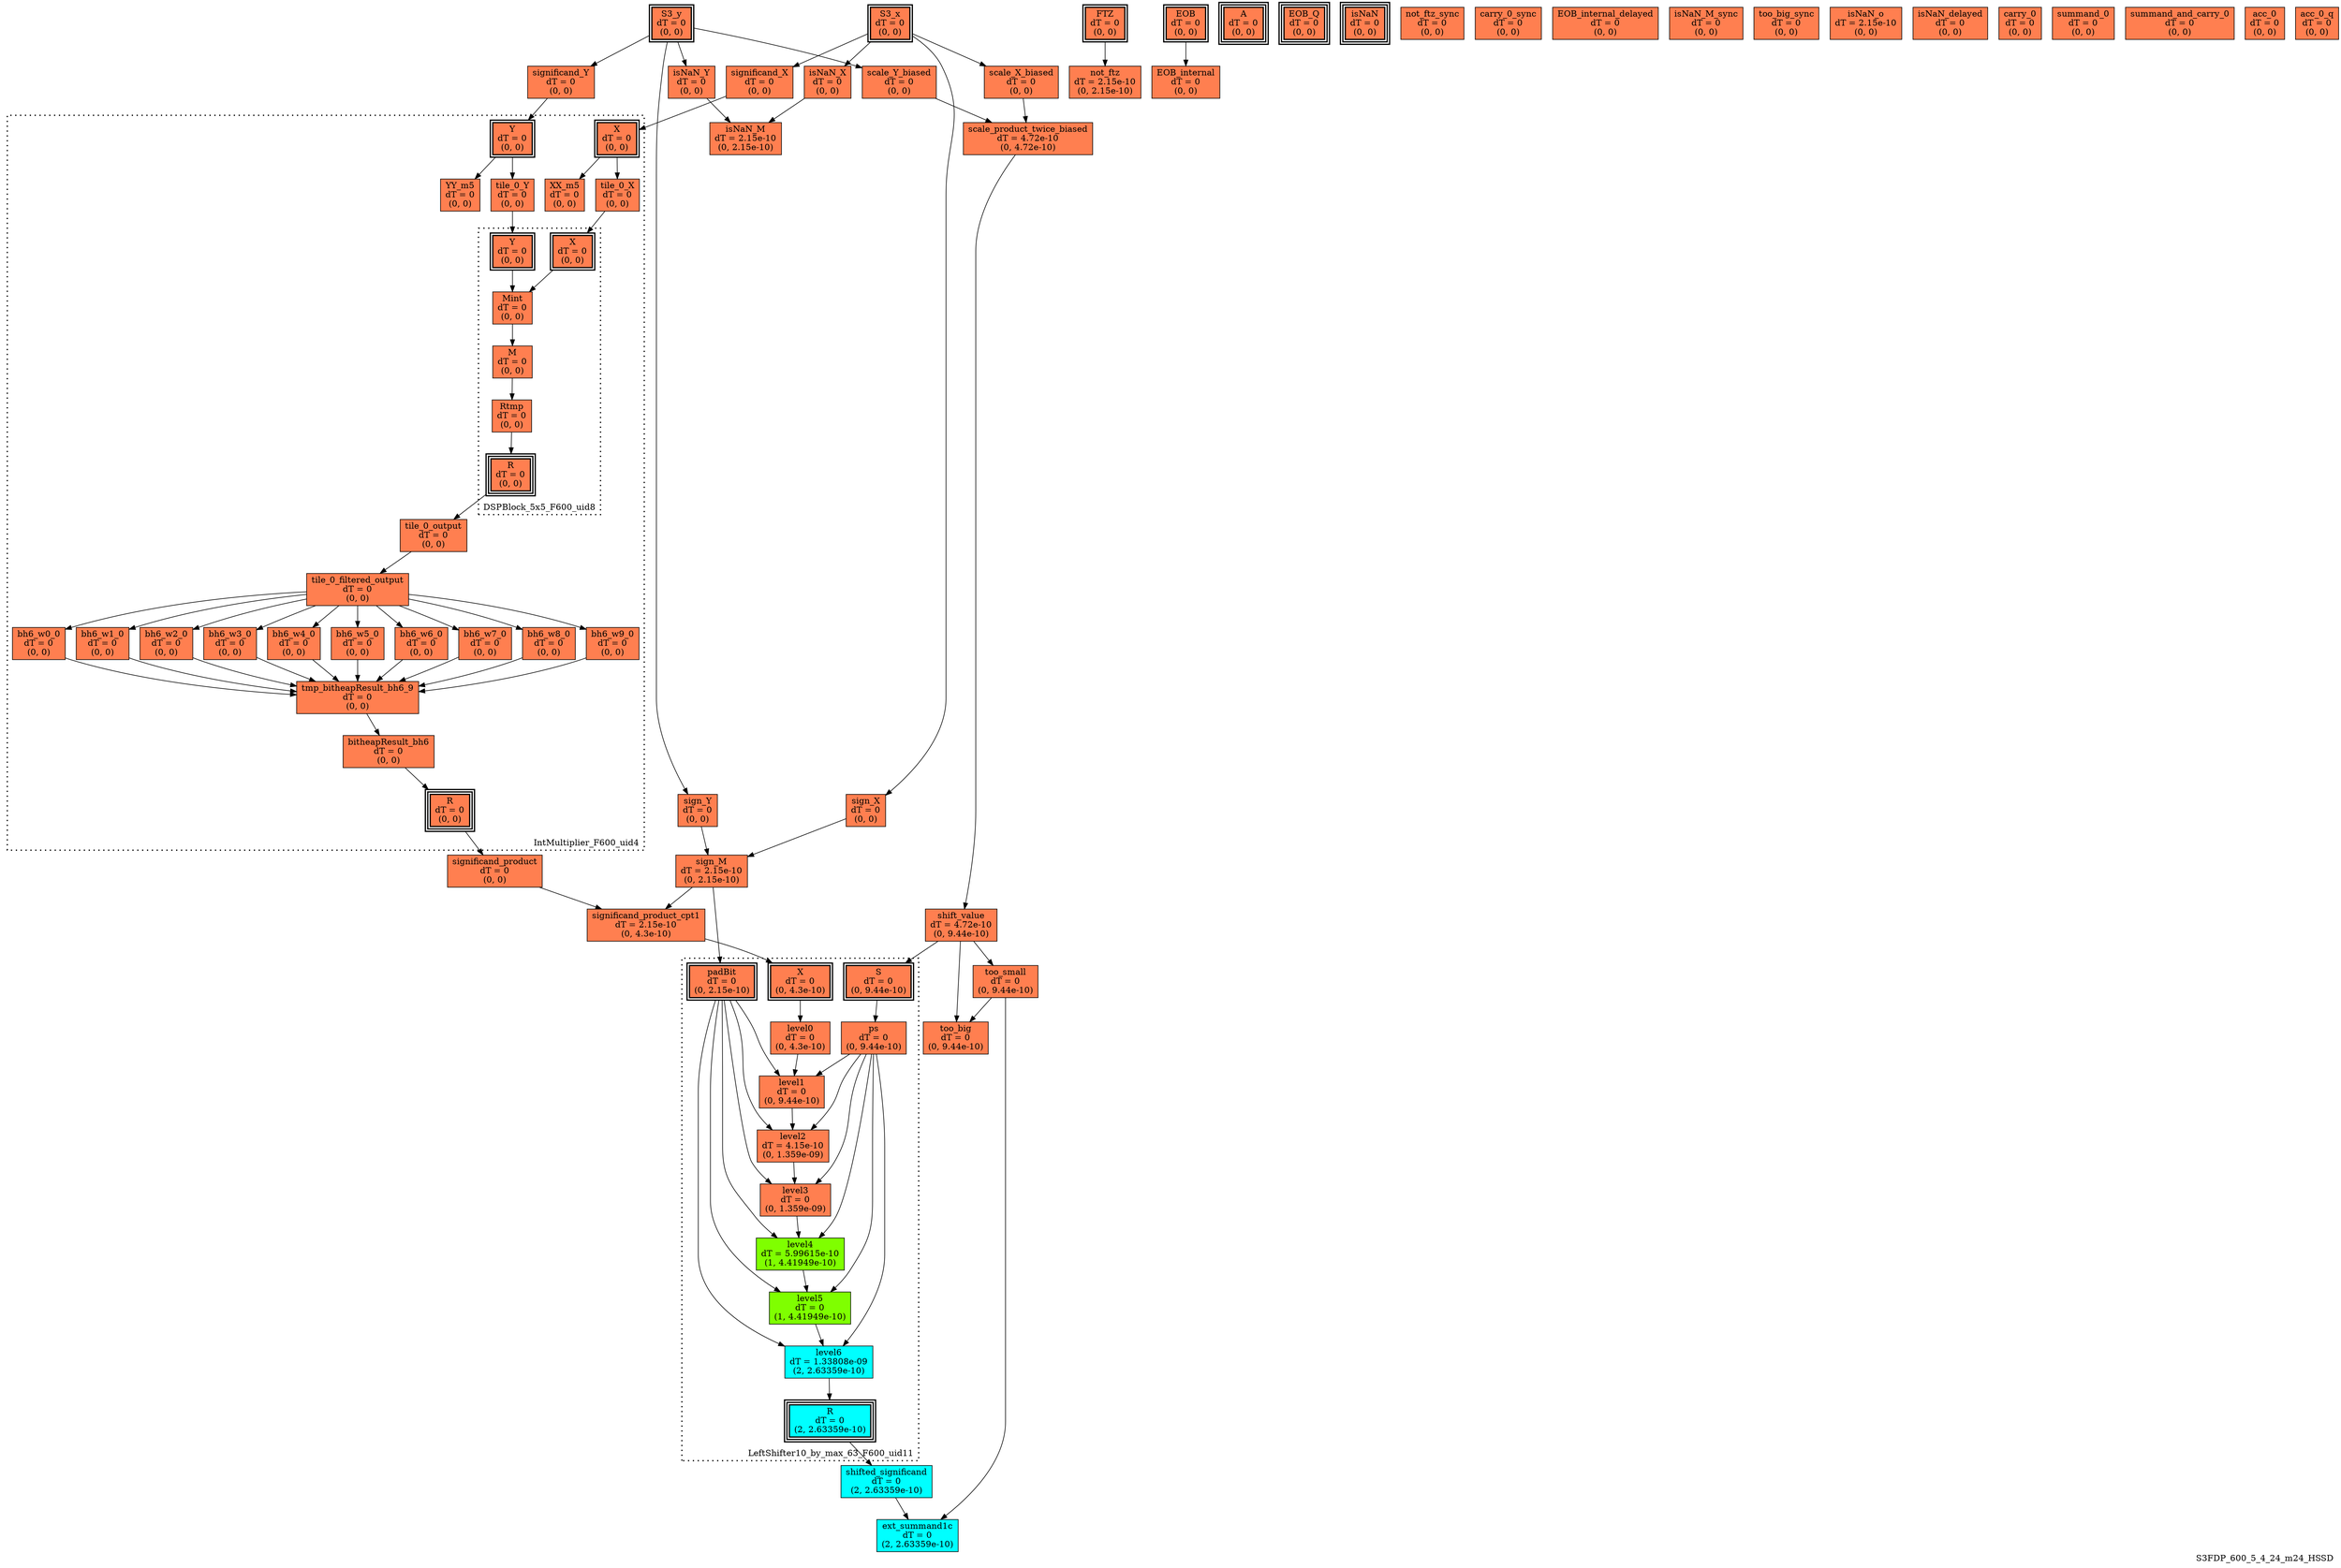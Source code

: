 digraph S3FDP_600_5_4_24_m24_HSSD
{
	//graph drawing options
	label=S3FDP_600_5_4_24_m24_HSSD;
	labelloc=bottom;
	labeljust=right;
	ratio=auto;
	nodesep=0.25;
	ranksep=0.5;

	//input/output signals of operator S3FDP_600_5_4_24_m24_HSSD
	S3_x__S3FDP_600_5_4_24_m24_HSSD [ label="S3_x\ndT = 0\n(0, 0)", shape=box, color=black, style="bold, filled", fillcolor=coral, peripheries=2 ];
	S3_y__S3FDP_600_5_4_24_m24_HSSD [ label="S3_y\ndT = 0\n(0, 0)", shape=box, color=black, style="bold, filled", fillcolor=coral, peripheries=2 ];
	FTZ__S3FDP_600_5_4_24_m24_HSSD [ label="FTZ\ndT = 0\n(0, 0)", shape=box, color=black, style="bold, filled", fillcolor=coral, peripheries=2 ];
	EOB__S3FDP_600_5_4_24_m24_HSSD [ label="EOB\ndT = 0\n(0, 0)", shape=box, color=black, style="bold, filled", fillcolor=coral, peripheries=2 ];
	A__S3FDP_600_5_4_24_m24_HSSD [ label="A\ndT = 0\n(0, 0)", shape=box, color=black, style="bold, filled", fillcolor=coral, peripheries=3 ];
	EOB_Q__S3FDP_600_5_4_24_m24_HSSD [ label="EOB_Q\ndT = 0\n(0, 0)", shape=box, color=black, style="bold, filled", fillcolor=coral, peripheries=3 ];
	isNaN__S3FDP_600_5_4_24_m24_HSSD [ label="isNaN\ndT = 0\n(0, 0)", shape=box, color=black, style="bold, filled", fillcolor=coral, peripheries=3 ];
	{rank=same S3_x__S3FDP_600_5_4_24_m24_HSSD, S3_y__S3FDP_600_5_4_24_m24_HSSD, FTZ__S3FDP_600_5_4_24_m24_HSSD, EOB__S3FDP_600_5_4_24_m24_HSSD};
	{rank=same A__S3FDP_600_5_4_24_m24_HSSD, EOB_Q__S3FDP_600_5_4_24_m24_HSSD, isNaN__S3FDP_600_5_4_24_m24_HSSD};
	//internal signals of operator S3FDP_600_5_4_24_m24_HSSD
	sign_X__S3FDP_600_5_4_24_m24_HSSD [ label="sign_X\ndT = 0\n(0, 0)", shape=box, color=black, style=filled, fillcolor=coral, peripheries=1 ];
	sign_Y__S3FDP_600_5_4_24_m24_HSSD [ label="sign_Y\ndT = 0\n(0, 0)", shape=box, color=black, style=filled, fillcolor=coral, peripheries=1 ];
	sign_M__S3FDP_600_5_4_24_m24_HSSD [ label="sign_M\ndT = 2.15e-10\n(0, 2.15e-10)", shape=box, color=black, style=filled, fillcolor=coral, peripheries=1 ];
	isNaN_X__S3FDP_600_5_4_24_m24_HSSD [ label="isNaN_X\ndT = 0\n(0, 0)", shape=box, color=black, style=filled, fillcolor=coral, peripheries=1 ];
	isNaN_Y__S3FDP_600_5_4_24_m24_HSSD [ label="isNaN_Y\ndT = 0\n(0, 0)", shape=box, color=black, style=filled, fillcolor=coral, peripheries=1 ];
	isNaN_M__S3FDP_600_5_4_24_m24_HSSD [ label="isNaN_M\ndT = 2.15e-10\n(0, 2.15e-10)", shape=box, color=black, style=filled, fillcolor=coral, peripheries=1 ];
	significand_X__S3FDP_600_5_4_24_m24_HSSD [ label="significand_X\ndT = 0\n(0, 0)", shape=box, color=black, style=filled, fillcolor=coral, peripheries=1 ];
	significand_Y__S3FDP_600_5_4_24_m24_HSSD [ label="significand_Y\ndT = 0\n(0, 0)", shape=box, color=black, style=filled, fillcolor=coral, peripheries=1 ];
	significand_product__S3FDP_600_5_4_24_m24_HSSD [ label="significand_product\ndT = 0\n(0, 0)", shape=box, color=black, style=filled, fillcolor=coral, peripheries=1 ];
	scale_X_biased__S3FDP_600_5_4_24_m24_HSSD [ label="scale_X_biased\ndT = 0\n(0, 0)", shape=box, color=black, style=filled, fillcolor=coral, peripheries=1 ];
	scale_Y_biased__S3FDP_600_5_4_24_m24_HSSD [ label="scale_Y_biased\ndT = 0\n(0, 0)", shape=box, color=black, style=filled, fillcolor=coral, peripheries=1 ];
	scale_product_twice_biased__S3FDP_600_5_4_24_m24_HSSD [ label="scale_product_twice_biased\ndT = 4.72e-10\n(0, 4.72e-10)", shape=box, color=black, style=filled, fillcolor=coral, peripheries=1 ];
	significand_product_cpt1__S3FDP_600_5_4_24_m24_HSSD [ label="significand_product_cpt1\ndT = 2.15e-10\n(0, 4.3e-10)", shape=box, color=black, style=filled, fillcolor=coral, peripheries=1 ];
	shift_value__S3FDP_600_5_4_24_m24_HSSD [ label="shift_value\ndT = 4.72e-10\n(0, 9.44e-10)", shape=box, color=black, style=filled, fillcolor=coral, peripheries=1 ];
	shifted_significand__S3FDP_600_5_4_24_m24_HSSD [ label="shifted_significand\ndT = 0\n(2, 2.63359e-10)", shape=box, color=black, style=filled, fillcolor=cyan, peripheries=1 ];
	too_small__S3FDP_600_5_4_24_m24_HSSD [ label="too_small\ndT = 0\n(0, 9.44e-10)", shape=box, color=black, style=filled, fillcolor=coral, peripheries=1 ];
	too_big__S3FDP_600_5_4_24_m24_HSSD [ label="too_big\ndT = 0\n(0, 9.44e-10)", shape=box, color=black, style=filled, fillcolor=coral, peripheries=1 ];
	ext_summand1c__S3FDP_600_5_4_24_m24_HSSD [ label="ext_summand1c\ndT = 0\n(2, 2.63359e-10)", shape=box, color=black, style=filled, fillcolor=cyan, peripheries=1 ];
	not_ftz__S3FDP_600_5_4_24_m24_HSSD [ label="not_ftz\ndT = 2.15e-10\n(0, 2.15e-10)", shape=box, color=black, style=filled, fillcolor=coral, peripheries=1 ];
	EOB_internal__S3FDP_600_5_4_24_m24_HSSD [ label="EOB_internal\ndT = 0\n(0, 0)", shape=box, color=black, style=filled, fillcolor=coral, peripheries=1 ];
	not_ftz_sync__S3FDP_600_5_4_24_m24_HSSD [ label="not_ftz_sync\ndT = 0\n(0, 0)", shape=box, color=black, style=filled, fillcolor=coral, peripheries=1 ];
	carry_0_sync__S3FDP_600_5_4_24_m24_HSSD [ label="carry_0_sync\ndT = 0\n(0, 0)", shape=box, color=black, style=filled, fillcolor=coral, peripheries=1 ];
	EOB_internal_delayed__S3FDP_600_5_4_24_m24_HSSD [ label="EOB_internal_delayed\ndT = 0\n(0, 0)", shape=box, color=black, style=filled, fillcolor=coral, peripheries=1 ];
	isNaN_M_sync__S3FDP_600_5_4_24_m24_HSSD [ label="isNaN_M_sync\ndT = 0\n(0, 0)", shape=box, color=black, style=filled, fillcolor=coral, peripheries=1 ];
	too_big_sync__S3FDP_600_5_4_24_m24_HSSD [ label="too_big_sync\ndT = 0\n(0, 0)", shape=box, color=black, style=filled, fillcolor=coral, peripheries=1 ];
	isNaN_o__S3FDP_600_5_4_24_m24_HSSD [ label="isNaN_o\ndT = 2.15e-10\n(0, 0)", shape=box, color=black, style=filled, fillcolor=coral, peripheries=1 ];
	isNaN_delayed__S3FDP_600_5_4_24_m24_HSSD [ label="isNaN_delayed\ndT = 0\n(0, 0)", shape=box, color=black, style=filled, fillcolor=coral, peripheries=1 ];
	carry_0__S3FDP_600_5_4_24_m24_HSSD [ label="carry_0\ndT = 0\n(0, 0)", shape=box, color=black, style=filled, fillcolor=coral, peripheries=1 ];
	summand_0__S3FDP_600_5_4_24_m24_HSSD [ label="summand_0\ndT = 0\n(0, 0)", shape=box, color=black, style=filled, fillcolor=coral, peripheries=1 ];
	summand_and_carry_0__S3FDP_600_5_4_24_m24_HSSD [ label="summand_and_carry_0\ndT = 0\n(0, 0)", shape=box, color=black, style=filled, fillcolor=coral, peripheries=1 ];
	acc_0__S3FDP_600_5_4_24_m24_HSSD [ label="acc_0\ndT = 0\n(0, 0)", shape=box, color=black, style=filled, fillcolor=coral, peripheries=1 ];
	acc_0_q__S3FDP_600_5_4_24_m24_HSSD [ label="acc_0_q\ndT = 0\n(0, 0)", shape=box, color=black, style=filled, fillcolor=coral, peripheries=1 ];

	//subcomponents of operator S3FDP_600_5_4_24_m24_HSSD

	subgraph cluster_IntMultiplier_F600_uid4
	{
		//graph drawing options
		label=IntMultiplier_F600_uid4;
		labelloc=bottom;
		labeljust=right;
		style="bold, dotted";
		ratio=auto;
		nodesep=0.25;
		ranksep=0.5;

		//input/output signals of operator IntMultiplier_F600_uid4
		X__IntMultiplier_F600_uid4 [ label="X\ndT = 0\n(0, 0)", shape=box, color=black, style="bold, filled", fillcolor=coral, peripheries=2 ];
		Y__IntMultiplier_F600_uid4 [ label="Y\ndT = 0\n(0, 0)", shape=box, color=black, style="bold, filled", fillcolor=coral, peripheries=2 ];
		R__IntMultiplier_F600_uid4 [ label="R\ndT = 0\n(0, 0)", shape=box, color=black, style="bold, filled", fillcolor=coral, peripheries=3 ];
		{rank=same X__IntMultiplier_F600_uid4, Y__IntMultiplier_F600_uid4};
		{rank=same R__IntMultiplier_F600_uid4};
		//internal signals of operator IntMultiplier_F600_uid4
		XX_m5__IntMultiplier_F600_uid4 [ label="XX_m5\ndT = 0\n(0, 0)", shape=box, color=black, style=filled, fillcolor=coral, peripheries=1 ];
		YY_m5__IntMultiplier_F600_uid4 [ label="YY_m5\ndT = 0\n(0, 0)", shape=box, color=black, style=filled, fillcolor=coral, peripheries=1 ];
		tile_0_X__IntMultiplier_F600_uid4 [ label="tile_0_X\ndT = 0\n(0, 0)", shape=box, color=black, style=filled, fillcolor=coral, peripheries=1 ];
		tile_0_Y__IntMultiplier_F600_uid4 [ label="tile_0_Y\ndT = 0\n(0, 0)", shape=box, color=black, style=filled, fillcolor=coral, peripheries=1 ];
		tile_0_output__IntMultiplier_F600_uid4 [ label="tile_0_output\ndT = 0\n(0, 0)", shape=box, color=black, style=filled, fillcolor=coral, peripheries=1 ];
		tile_0_filtered_output__IntMultiplier_F600_uid4 [ label="tile_0_filtered_output\ndT = 0\n(0, 0)", shape=box, color=black, style=filled, fillcolor=coral, peripheries=1 ];
		bh6_w0_0__IntMultiplier_F600_uid4 [ label="bh6_w0_0\ndT = 0\n(0, 0)", shape=box, color=black, style=filled, fillcolor=coral, peripheries=1 ];
		bh6_w1_0__IntMultiplier_F600_uid4 [ label="bh6_w1_0\ndT = 0\n(0, 0)", shape=box, color=black, style=filled, fillcolor=coral, peripheries=1 ];
		bh6_w2_0__IntMultiplier_F600_uid4 [ label="bh6_w2_0\ndT = 0\n(0, 0)", shape=box, color=black, style=filled, fillcolor=coral, peripheries=1 ];
		bh6_w3_0__IntMultiplier_F600_uid4 [ label="bh6_w3_0\ndT = 0\n(0, 0)", shape=box, color=black, style=filled, fillcolor=coral, peripheries=1 ];
		bh6_w4_0__IntMultiplier_F600_uid4 [ label="bh6_w4_0\ndT = 0\n(0, 0)", shape=box, color=black, style=filled, fillcolor=coral, peripheries=1 ];
		bh6_w5_0__IntMultiplier_F600_uid4 [ label="bh6_w5_0\ndT = 0\n(0, 0)", shape=box, color=black, style=filled, fillcolor=coral, peripheries=1 ];
		bh6_w6_0__IntMultiplier_F600_uid4 [ label="bh6_w6_0\ndT = 0\n(0, 0)", shape=box, color=black, style=filled, fillcolor=coral, peripheries=1 ];
		bh6_w7_0__IntMultiplier_F600_uid4 [ label="bh6_w7_0\ndT = 0\n(0, 0)", shape=box, color=black, style=filled, fillcolor=coral, peripheries=1 ];
		bh6_w8_0__IntMultiplier_F600_uid4 [ label="bh6_w8_0\ndT = 0\n(0, 0)", shape=box, color=black, style=filled, fillcolor=coral, peripheries=1 ];
		bh6_w9_0__IntMultiplier_F600_uid4 [ label="bh6_w9_0\ndT = 0\n(0, 0)", shape=box, color=black, style=filled, fillcolor=coral, peripheries=1 ];
		tmp_bitheapResult_bh6_9__IntMultiplier_F600_uid4 [ label="tmp_bitheapResult_bh6_9\ndT = 0\n(0, 0)", shape=box, color=black, style=filled, fillcolor=coral, peripheries=1 ];
		bitheapResult_bh6__IntMultiplier_F600_uid4 [ label="bitheapResult_bh6\ndT = 0\n(0, 0)", shape=box, color=black, style=filled, fillcolor=coral, peripheries=1 ];

		//subcomponents of operator IntMultiplier_F600_uid4

		subgraph cluster_DSPBlock_5x5_F600_uid8
		{
			//graph drawing options
			label=DSPBlock_5x5_F600_uid8;
			labelloc=bottom;
			labeljust=right;
			style="bold, dotted";
			ratio=auto;
			nodesep=0.25;
			ranksep=0.5;

			//input/output signals of operator DSPBlock_5x5_F600_uid8
			X__DSPBlock_5x5_F600_uid8 [ label="X\ndT = 0\n(0, 0)", shape=box, color=black, style="bold, filled", fillcolor=coral, peripheries=2 ];
			Y__DSPBlock_5x5_F600_uid8 [ label="Y\ndT = 0\n(0, 0)", shape=box, color=black, style="bold, filled", fillcolor=coral, peripheries=2 ];
			R__DSPBlock_5x5_F600_uid8 [ label="R\ndT = 0\n(0, 0)", shape=box, color=black, style="bold, filled", fillcolor=coral, peripheries=3 ];
			{rank=same X__DSPBlock_5x5_F600_uid8, Y__DSPBlock_5x5_F600_uid8};
			{rank=same R__DSPBlock_5x5_F600_uid8};
			//internal signals of operator DSPBlock_5x5_F600_uid8
			Mint__DSPBlock_5x5_F600_uid8 [ label="Mint\ndT = 0\n(0, 0)", shape=box, color=black, style=filled, fillcolor=coral, peripheries=1 ];
			M__DSPBlock_5x5_F600_uid8 [ label="M\ndT = 0\n(0, 0)", shape=box, color=black, style=filled, fillcolor=coral, peripheries=1 ];
			Rtmp__DSPBlock_5x5_F600_uid8 [ label="Rtmp\ndT = 0\n(0, 0)", shape=box, color=black, style=filled, fillcolor=coral, peripheries=1 ];

			//subcomponents of operator DSPBlock_5x5_F600_uid8

			//input and internal signal connections of operator DSPBlock_5x5_F600_uid8
			X__DSPBlock_5x5_F600_uid8 -> Mint__DSPBlock_5x5_F600_uid8 [ arrowhead=normal, arrowsize=1.0, arrowtail=normal, color=black, dir=forward  ];
			Y__DSPBlock_5x5_F600_uid8 -> Mint__DSPBlock_5x5_F600_uid8 [ arrowhead=normal, arrowsize=1.0, arrowtail=normal, color=black, dir=forward  ];
			Mint__DSPBlock_5x5_F600_uid8 -> M__DSPBlock_5x5_F600_uid8 [ arrowhead=normal, arrowsize=1.0, arrowtail=normal, color=black, dir=forward  ];
			M__DSPBlock_5x5_F600_uid8 -> Rtmp__DSPBlock_5x5_F600_uid8 [ arrowhead=normal, arrowsize=1.0, arrowtail=normal, color=black, dir=forward  ];
			Rtmp__DSPBlock_5x5_F600_uid8 -> R__DSPBlock_5x5_F600_uid8 [ arrowhead=normal, arrowsize=1.0, arrowtail=normal, color=black, dir=forward  ];
		}

			//output signal connections of operator DSPBlock_5x5_F600_uid8
			R__DSPBlock_5x5_F600_uid8 -> tile_0_output__IntMultiplier_F600_uid4 [ arrowhead=normal, arrowsize=1.0, arrowtail=normal, color=black, dir=forward  ];

		//input and internal signal connections of operator IntMultiplier_F600_uid4
		X__IntMultiplier_F600_uid4 -> XX_m5__IntMultiplier_F600_uid4 [ arrowhead=normal, arrowsize=1.0, arrowtail=normal, color=black, dir=forward  ];
		X__IntMultiplier_F600_uid4 -> tile_0_X__IntMultiplier_F600_uid4 [ arrowhead=normal, arrowsize=1.0, arrowtail=normal, color=black, dir=forward  ];
		Y__IntMultiplier_F600_uid4 -> YY_m5__IntMultiplier_F600_uid4 [ arrowhead=normal, arrowsize=1.0, arrowtail=normal, color=black, dir=forward  ];
		Y__IntMultiplier_F600_uid4 -> tile_0_Y__IntMultiplier_F600_uid4 [ arrowhead=normal, arrowsize=1.0, arrowtail=normal, color=black, dir=forward  ];
		tile_0_X__IntMultiplier_F600_uid4 -> X__DSPBlock_5x5_F600_uid8 [ arrowhead=normal, arrowsize=1.0, arrowtail=normal, color=black, dir=forward  ];
		tile_0_Y__IntMultiplier_F600_uid4 -> Y__DSPBlock_5x5_F600_uid8 [ arrowhead=normal, arrowsize=1.0, arrowtail=normal, color=black, dir=forward  ];
		tile_0_output__IntMultiplier_F600_uid4 -> tile_0_filtered_output__IntMultiplier_F600_uid4 [ arrowhead=normal, arrowsize=1.0, arrowtail=normal, color=black, dir=forward  ];
		tile_0_filtered_output__IntMultiplier_F600_uid4 -> bh6_w0_0__IntMultiplier_F600_uid4 [ arrowhead=normal, arrowsize=1.0, arrowtail=normal, color=black, dir=forward  ];
		tile_0_filtered_output__IntMultiplier_F600_uid4 -> bh6_w1_0__IntMultiplier_F600_uid4 [ arrowhead=normal, arrowsize=1.0, arrowtail=normal, color=black, dir=forward  ];
		tile_0_filtered_output__IntMultiplier_F600_uid4 -> bh6_w2_0__IntMultiplier_F600_uid4 [ arrowhead=normal, arrowsize=1.0, arrowtail=normal, color=black, dir=forward  ];
		tile_0_filtered_output__IntMultiplier_F600_uid4 -> bh6_w3_0__IntMultiplier_F600_uid4 [ arrowhead=normal, arrowsize=1.0, arrowtail=normal, color=black, dir=forward  ];
		tile_0_filtered_output__IntMultiplier_F600_uid4 -> bh6_w4_0__IntMultiplier_F600_uid4 [ arrowhead=normal, arrowsize=1.0, arrowtail=normal, color=black, dir=forward  ];
		tile_0_filtered_output__IntMultiplier_F600_uid4 -> bh6_w5_0__IntMultiplier_F600_uid4 [ arrowhead=normal, arrowsize=1.0, arrowtail=normal, color=black, dir=forward  ];
		tile_0_filtered_output__IntMultiplier_F600_uid4 -> bh6_w6_0__IntMultiplier_F600_uid4 [ arrowhead=normal, arrowsize=1.0, arrowtail=normal, color=black, dir=forward  ];
		tile_0_filtered_output__IntMultiplier_F600_uid4 -> bh6_w7_0__IntMultiplier_F600_uid4 [ arrowhead=normal, arrowsize=1.0, arrowtail=normal, color=black, dir=forward  ];
		tile_0_filtered_output__IntMultiplier_F600_uid4 -> bh6_w8_0__IntMultiplier_F600_uid4 [ arrowhead=normal, arrowsize=1.0, arrowtail=normal, color=black, dir=forward  ];
		tile_0_filtered_output__IntMultiplier_F600_uid4 -> bh6_w9_0__IntMultiplier_F600_uid4 [ arrowhead=normal, arrowsize=1.0, arrowtail=normal, color=black, dir=forward  ];
		bh6_w0_0__IntMultiplier_F600_uid4 -> tmp_bitheapResult_bh6_9__IntMultiplier_F600_uid4 [ arrowhead=normal, arrowsize=1.0, arrowtail=normal, color=black, dir=forward  ];
		bh6_w1_0__IntMultiplier_F600_uid4 -> tmp_bitheapResult_bh6_9__IntMultiplier_F600_uid4 [ arrowhead=normal, arrowsize=1.0, arrowtail=normal, color=black, dir=forward  ];
		bh6_w2_0__IntMultiplier_F600_uid4 -> tmp_bitheapResult_bh6_9__IntMultiplier_F600_uid4 [ arrowhead=normal, arrowsize=1.0, arrowtail=normal, color=black, dir=forward  ];
		bh6_w3_0__IntMultiplier_F600_uid4 -> tmp_bitheapResult_bh6_9__IntMultiplier_F600_uid4 [ arrowhead=normal, arrowsize=1.0, arrowtail=normal, color=black, dir=forward  ];
		bh6_w4_0__IntMultiplier_F600_uid4 -> tmp_bitheapResult_bh6_9__IntMultiplier_F600_uid4 [ arrowhead=normal, arrowsize=1.0, arrowtail=normal, color=black, dir=forward  ];
		bh6_w5_0__IntMultiplier_F600_uid4 -> tmp_bitheapResult_bh6_9__IntMultiplier_F600_uid4 [ arrowhead=normal, arrowsize=1.0, arrowtail=normal, color=black, dir=forward  ];
		bh6_w6_0__IntMultiplier_F600_uid4 -> tmp_bitheapResult_bh6_9__IntMultiplier_F600_uid4 [ arrowhead=normal, arrowsize=1.0, arrowtail=normal, color=black, dir=forward  ];
		bh6_w7_0__IntMultiplier_F600_uid4 -> tmp_bitheapResult_bh6_9__IntMultiplier_F600_uid4 [ arrowhead=normal, arrowsize=1.0, arrowtail=normal, color=black, dir=forward  ];
		bh6_w8_0__IntMultiplier_F600_uid4 -> tmp_bitheapResult_bh6_9__IntMultiplier_F600_uid4 [ arrowhead=normal, arrowsize=1.0, arrowtail=normal, color=black, dir=forward  ];
		bh6_w9_0__IntMultiplier_F600_uid4 -> tmp_bitheapResult_bh6_9__IntMultiplier_F600_uid4 [ arrowhead=normal, arrowsize=1.0, arrowtail=normal, color=black, dir=forward  ];
		tmp_bitheapResult_bh6_9__IntMultiplier_F600_uid4 -> bitheapResult_bh6__IntMultiplier_F600_uid4 [ arrowhead=normal, arrowsize=1.0, arrowtail=normal, color=black, dir=forward  ];
		bitheapResult_bh6__IntMultiplier_F600_uid4 -> R__IntMultiplier_F600_uid4 [ arrowhead=normal, arrowsize=1.0, arrowtail=normal, color=black, dir=forward  ];
	}

		//output signal connections of operator IntMultiplier_F600_uid4
		R__IntMultiplier_F600_uid4 -> significand_product__S3FDP_600_5_4_24_m24_HSSD [ arrowhead=normal, arrowsize=1.0, arrowtail=normal, color=black, dir=forward  ];

	subgraph cluster_LeftShifter10_by_max_63_F600_uid11
	{
		//graph drawing options
		label=LeftShifter10_by_max_63_F600_uid11;
		labelloc=bottom;
		labeljust=right;
		style="bold, dotted";
		ratio=auto;
		nodesep=0.25;
		ranksep=0.5;

		//input/output signals of operator LeftShifter10_by_max_63_F600_uid11
		X__LeftShifter10_by_max_63_F600_uid11 [ label="X\ndT = 0\n(0, 4.3e-10)", shape=box, color=black, style="bold, filled", fillcolor=coral, peripheries=2 ];
		S__LeftShifter10_by_max_63_F600_uid11 [ label="S\ndT = 0\n(0, 9.44e-10)", shape=box, color=black, style="bold, filled", fillcolor=coral, peripheries=2 ];
		padBit__LeftShifter10_by_max_63_F600_uid11 [ label="padBit\ndT = 0\n(0, 2.15e-10)", shape=box, color=black, style="bold, filled", fillcolor=coral, peripheries=2 ];
		R__LeftShifter10_by_max_63_F600_uid11 [ label="R\ndT = 0\n(2, 2.63359e-10)", shape=box, color=black, style="bold, filled", fillcolor=cyan, peripheries=3 ];
		{rank=same X__LeftShifter10_by_max_63_F600_uid11, S__LeftShifter10_by_max_63_F600_uid11, padBit__LeftShifter10_by_max_63_F600_uid11};
		{rank=same R__LeftShifter10_by_max_63_F600_uid11};
		//internal signals of operator LeftShifter10_by_max_63_F600_uid11
		ps__LeftShifter10_by_max_63_F600_uid11 [ label="ps\ndT = 0\n(0, 9.44e-10)", shape=box, color=black, style=filled, fillcolor=coral, peripheries=1 ];
		level0__LeftShifter10_by_max_63_F600_uid11 [ label="level0\ndT = 0\n(0, 4.3e-10)", shape=box, color=black, style=filled, fillcolor=coral, peripheries=1 ];
		level1__LeftShifter10_by_max_63_F600_uid11 [ label="level1\ndT = 0\n(0, 9.44e-10)", shape=box, color=black, style=filled, fillcolor=coral, peripheries=1 ];
		level2__LeftShifter10_by_max_63_F600_uid11 [ label="level2\ndT = 4.15e-10\n(0, 1.359e-09)", shape=box, color=black, style=filled, fillcolor=coral, peripheries=1 ];
		level3__LeftShifter10_by_max_63_F600_uid11 [ label="level3\ndT = 0\n(0, 1.359e-09)", shape=box, color=black, style=filled, fillcolor=coral, peripheries=1 ];
		level4__LeftShifter10_by_max_63_F600_uid11 [ label="level4\ndT = 5.99615e-10\n(1, 4.41949e-10)", shape=box, color=black, style=filled, fillcolor=chartreuse, peripheries=1 ];
		level5__LeftShifter10_by_max_63_F600_uid11 [ label="level5\ndT = 0\n(1, 4.41949e-10)", shape=box, color=black, style=filled, fillcolor=chartreuse, peripheries=1 ];
		level6__LeftShifter10_by_max_63_F600_uid11 [ label="level6\ndT = 1.33808e-09\n(2, 2.63359e-10)", shape=box, color=black, style=filled, fillcolor=cyan, peripheries=1 ];

		//subcomponents of operator LeftShifter10_by_max_63_F600_uid11

		//input and internal signal connections of operator LeftShifter10_by_max_63_F600_uid11
		X__LeftShifter10_by_max_63_F600_uid11 -> level0__LeftShifter10_by_max_63_F600_uid11 [ arrowhead=normal, arrowsize=1.0, arrowtail=normal, color=black, dir=forward  ];
		S__LeftShifter10_by_max_63_F600_uid11 -> ps__LeftShifter10_by_max_63_F600_uid11 [ arrowhead=normal, arrowsize=1.0, arrowtail=normal, color=black, dir=forward  ];
		padBit__LeftShifter10_by_max_63_F600_uid11 -> level1__LeftShifter10_by_max_63_F600_uid11 [ arrowhead=normal, arrowsize=1.0, arrowtail=normal, color=black, dir=forward  ];
		padBit__LeftShifter10_by_max_63_F600_uid11 -> level2__LeftShifter10_by_max_63_F600_uid11 [ arrowhead=normal, arrowsize=1.0, arrowtail=normal, color=black, dir=forward  ];
		padBit__LeftShifter10_by_max_63_F600_uid11 -> level3__LeftShifter10_by_max_63_F600_uid11 [ arrowhead=normal, arrowsize=1.0, arrowtail=normal, color=black, dir=forward  ];
		padBit__LeftShifter10_by_max_63_F600_uid11 -> level4__LeftShifter10_by_max_63_F600_uid11 [ arrowhead=normal, arrowsize=1.0, arrowtail=normal, color=black, dir=forward  ];
		padBit__LeftShifter10_by_max_63_F600_uid11 -> level5__LeftShifter10_by_max_63_F600_uid11 [ arrowhead=normal, arrowsize=1.0, arrowtail=normal, color=black, dir=forward  ];
		padBit__LeftShifter10_by_max_63_F600_uid11 -> level6__LeftShifter10_by_max_63_F600_uid11 [ arrowhead=normal, arrowsize=1.0, arrowtail=normal, color=black, dir=forward  ];
		ps__LeftShifter10_by_max_63_F600_uid11 -> level1__LeftShifter10_by_max_63_F600_uid11 [ arrowhead=normal, arrowsize=1.0, arrowtail=normal, color=black, dir=forward  ];
		ps__LeftShifter10_by_max_63_F600_uid11 -> level2__LeftShifter10_by_max_63_F600_uid11 [ arrowhead=normal, arrowsize=1.0, arrowtail=normal, color=black, dir=forward  ];
		ps__LeftShifter10_by_max_63_F600_uid11 -> level3__LeftShifter10_by_max_63_F600_uid11 [ arrowhead=normal, arrowsize=1.0, arrowtail=normal, color=black, dir=forward  ];
		ps__LeftShifter10_by_max_63_F600_uid11 -> level4__LeftShifter10_by_max_63_F600_uid11 [ arrowhead=normal, arrowsize=1.0, arrowtail=normal, color=black, dir=forward  ];
		ps__LeftShifter10_by_max_63_F600_uid11 -> level5__LeftShifter10_by_max_63_F600_uid11 [ arrowhead=normal, arrowsize=1.0, arrowtail=normal, color=black, dir=forward  ];
		ps__LeftShifter10_by_max_63_F600_uid11 -> level6__LeftShifter10_by_max_63_F600_uid11 [ arrowhead=normal, arrowsize=1.0, arrowtail=normal, color=black, dir=forward  ];
		level0__LeftShifter10_by_max_63_F600_uid11 -> level1__LeftShifter10_by_max_63_F600_uid11 [ arrowhead=normal, arrowsize=1.0, arrowtail=normal, color=black, dir=forward  ];
		level1__LeftShifter10_by_max_63_F600_uid11 -> level2__LeftShifter10_by_max_63_F600_uid11 [ arrowhead=normal, arrowsize=1.0, arrowtail=normal, color=black, dir=forward  ];
		level2__LeftShifter10_by_max_63_F600_uid11 -> level3__LeftShifter10_by_max_63_F600_uid11 [ arrowhead=normal, arrowsize=1.0, arrowtail=normal, color=black, dir=forward  ];
		level3__LeftShifter10_by_max_63_F600_uid11 -> level4__LeftShifter10_by_max_63_F600_uid11 [ arrowhead=normal, arrowsize=1.0, arrowtail=normal, color=black, dir=forward  ];
		level4__LeftShifter10_by_max_63_F600_uid11 -> level5__LeftShifter10_by_max_63_F600_uid11 [ arrowhead=normal, arrowsize=1.0, arrowtail=normal, color=black, dir=forward  ];
		level5__LeftShifter10_by_max_63_F600_uid11 -> level6__LeftShifter10_by_max_63_F600_uid11 [ arrowhead=normal, arrowsize=1.0, arrowtail=normal, color=black, dir=forward  ];
		level6__LeftShifter10_by_max_63_F600_uid11 -> R__LeftShifter10_by_max_63_F600_uid11 [ arrowhead=normal, arrowsize=1.0, arrowtail=normal, color=black, dir=forward  ];
	}

		//output signal connections of operator LeftShifter10_by_max_63_F600_uid11
		R__LeftShifter10_by_max_63_F600_uid11 -> shifted_significand__S3FDP_600_5_4_24_m24_HSSD [ arrowhead=normal, arrowsize=1.0, arrowtail=normal, color=black, dir=forward  ];

	//input and internal signal connections of operator S3FDP_600_5_4_24_m24_HSSD
	S3_x__S3FDP_600_5_4_24_m24_HSSD -> sign_X__S3FDP_600_5_4_24_m24_HSSD [ arrowhead=normal, arrowsize=1.0, arrowtail=normal, color=black, dir=forward  ];
	S3_x__S3FDP_600_5_4_24_m24_HSSD -> isNaN_X__S3FDP_600_5_4_24_m24_HSSD [ arrowhead=normal, arrowsize=1.0, arrowtail=normal, color=black, dir=forward  ];
	S3_x__S3FDP_600_5_4_24_m24_HSSD -> significand_X__S3FDP_600_5_4_24_m24_HSSD [ arrowhead=normal, arrowsize=1.0, arrowtail=normal, color=black, dir=forward  ];
	S3_x__S3FDP_600_5_4_24_m24_HSSD -> scale_X_biased__S3FDP_600_5_4_24_m24_HSSD [ arrowhead=normal, arrowsize=1.0, arrowtail=normal, color=black, dir=forward  ];
	S3_y__S3FDP_600_5_4_24_m24_HSSD -> sign_Y__S3FDP_600_5_4_24_m24_HSSD [ arrowhead=normal, arrowsize=1.0, arrowtail=normal, color=black, dir=forward  ];
	S3_y__S3FDP_600_5_4_24_m24_HSSD -> isNaN_Y__S3FDP_600_5_4_24_m24_HSSD [ arrowhead=normal, arrowsize=1.0, arrowtail=normal, color=black, dir=forward  ];
	S3_y__S3FDP_600_5_4_24_m24_HSSD -> significand_Y__S3FDP_600_5_4_24_m24_HSSD [ arrowhead=normal, arrowsize=1.0, arrowtail=normal, color=black, dir=forward  ];
	S3_y__S3FDP_600_5_4_24_m24_HSSD -> scale_Y_biased__S3FDP_600_5_4_24_m24_HSSD [ arrowhead=normal, arrowsize=1.0, arrowtail=normal, color=black, dir=forward  ];
	FTZ__S3FDP_600_5_4_24_m24_HSSD -> not_ftz__S3FDP_600_5_4_24_m24_HSSD [ arrowhead=normal, arrowsize=1.0, arrowtail=normal, color=black, dir=forward  ];
	EOB__S3FDP_600_5_4_24_m24_HSSD -> EOB_internal__S3FDP_600_5_4_24_m24_HSSD [ arrowhead=normal, arrowsize=1.0, arrowtail=normal, color=black, dir=forward  ];
	sign_X__S3FDP_600_5_4_24_m24_HSSD -> sign_M__S3FDP_600_5_4_24_m24_HSSD [ arrowhead=normal, arrowsize=1.0, arrowtail=normal, color=black, dir=forward  ];
	sign_Y__S3FDP_600_5_4_24_m24_HSSD -> sign_M__S3FDP_600_5_4_24_m24_HSSD [ arrowhead=normal, arrowsize=1.0, arrowtail=normal, color=black, dir=forward  ];
	sign_M__S3FDP_600_5_4_24_m24_HSSD -> significand_product_cpt1__S3FDP_600_5_4_24_m24_HSSD [ arrowhead=normal, arrowsize=1.0, arrowtail=normal, color=black, dir=forward  ];
	sign_M__S3FDP_600_5_4_24_m24_HSSD -> padBit__LeftShifter10_by_max_63_F600_uid11 [ arrowhead=normal, arrowsize=1.0, arrowtail=normal, color=black, dir=forward  ];
	isNaN_X__S3FDP_600_5_4_24_m24_HSSD -> isNaN_M__S3FDP_600_5_4_24_m24_HSSD [ arrowhead=normal, arrowsize=1.0, arrowtail=normal, color=black, dir=forward  ];
	isNaN_Y__S3FDP_600_5_4_24_m24_HSSD -> isNaN_M__S3FDP_600_5_4_24_m24_HSSD [ arrowhead=normal, arrowsize=1.0, arrowtail=normal, color=black, dir=forward  ];
	significand_X__S3FDP_600_5_4_24_m24_HSSD -> X__IntMultiplier_F600_uid4 [ arrowhead=normal, arrowsize=1.0, arrowtail=normal, color=black, dir=forward  ];
	significand_Y__S3FDP_600_5_4_24_m24_HSSD -> Y__IntMultiplier_F600_uid4 [ arrowhead=normal, arrowsize=1.0, arrowtail=normal, color=black, dir=forward  ];
	significand_product__S3FDP_600_5_4_24_m24_HSSD -> significand_product_cpt1__S3FDP_600_5_4_24_m24_HSSD [ arrowhead=normal, arrowsize=1.0, arrowtail=normal, color=black, dir=forward  ];
	scale_X_biased__S3FDP_600_5_4_24_m24_HSSD -> scale_product_twice_biased__S3FDP_600_5_4_24_m24_HSSD [ arrowhead=normal, arrowsize=1.0, arrowtail=normal, color=black, dir=forward  ];
	scale_Y_biased__S3FDP_600_5_4_24_m24_HSSD -> scale_product_twice_biased__S3FDP_600_5_4_24_m24_HSSD [ arrowhead=normal, arrowsize=1.0, arrowtail=normal, color=black, dir=forward  ];
	scale_product_twice_biased__S3FDP_600_5_4_24_m24_HSSD -> shift_value__S3FDP_600_5_4_24_m24_HSSD [ arrowhead=normal, arrowsize=1.0, arrowtail=normal, color=black, dir=forward  ];
	significand_product_cpt1__S3FDP_600_5_4_24_m24_HSSD -> X__LeftShifter10_by_max_63_F600_uid11 [ arrowhead=normal, arrowsize=1.0, arrowtail=normal, color=black, dir=forward  ];
	shift_value__S3FDP_600_5_4_24_m24_HSSD -> S__LeftShifter10_by_max_63_F600_uid11 [ arrowhead=normal, arrowsize=1.0, arrowtail=normal, color=black, dir=forward  ];
	shift_value__S3FDP_600_5_4_24_m24_HSSD -> too_small__S3FDP_600_5_4_24_m24_HSSD [ arrowhead=normal, arrowsize=1.0, arrowtail=normal, color=black, dir=forward  ];
	shift_value__S3FDP_600_5_4_24_m24_HSSD -> too_big__S3FDP_600_5_4_24_m24_HSSD [ arrowhead=normal, arrowsize=1.0, arrowtail=normal, color=black, dir=forward  ];
	shifted_significand__S3FDP_600_5_4_24_m24_HSSD -> ext_summand1c__S3FDP_600_5_4_24_m24_HSSD [ arrowhead=normal, arrowsize=1.0, arrowtail=normal, color=black, dir=forward  ];
	too_small__S3FDP_600_5_4_24_m24_HSSD -> too_big__S3FDP_600_5_4_24_m24_HSSD [ arrowhead=normal, arrowsize=1.0, arrowtail=normal, color=black, dir=forward  ];
	too_small__S3FDP_600_5_4_24_m24_HSSD -> ext_summand1c__S3FDP_600_5_4_24_m24_HSSD [ arrowhead=normal, arrowsize=1.0, arrowtail=normal, color=black, dir=forward  ];
}

